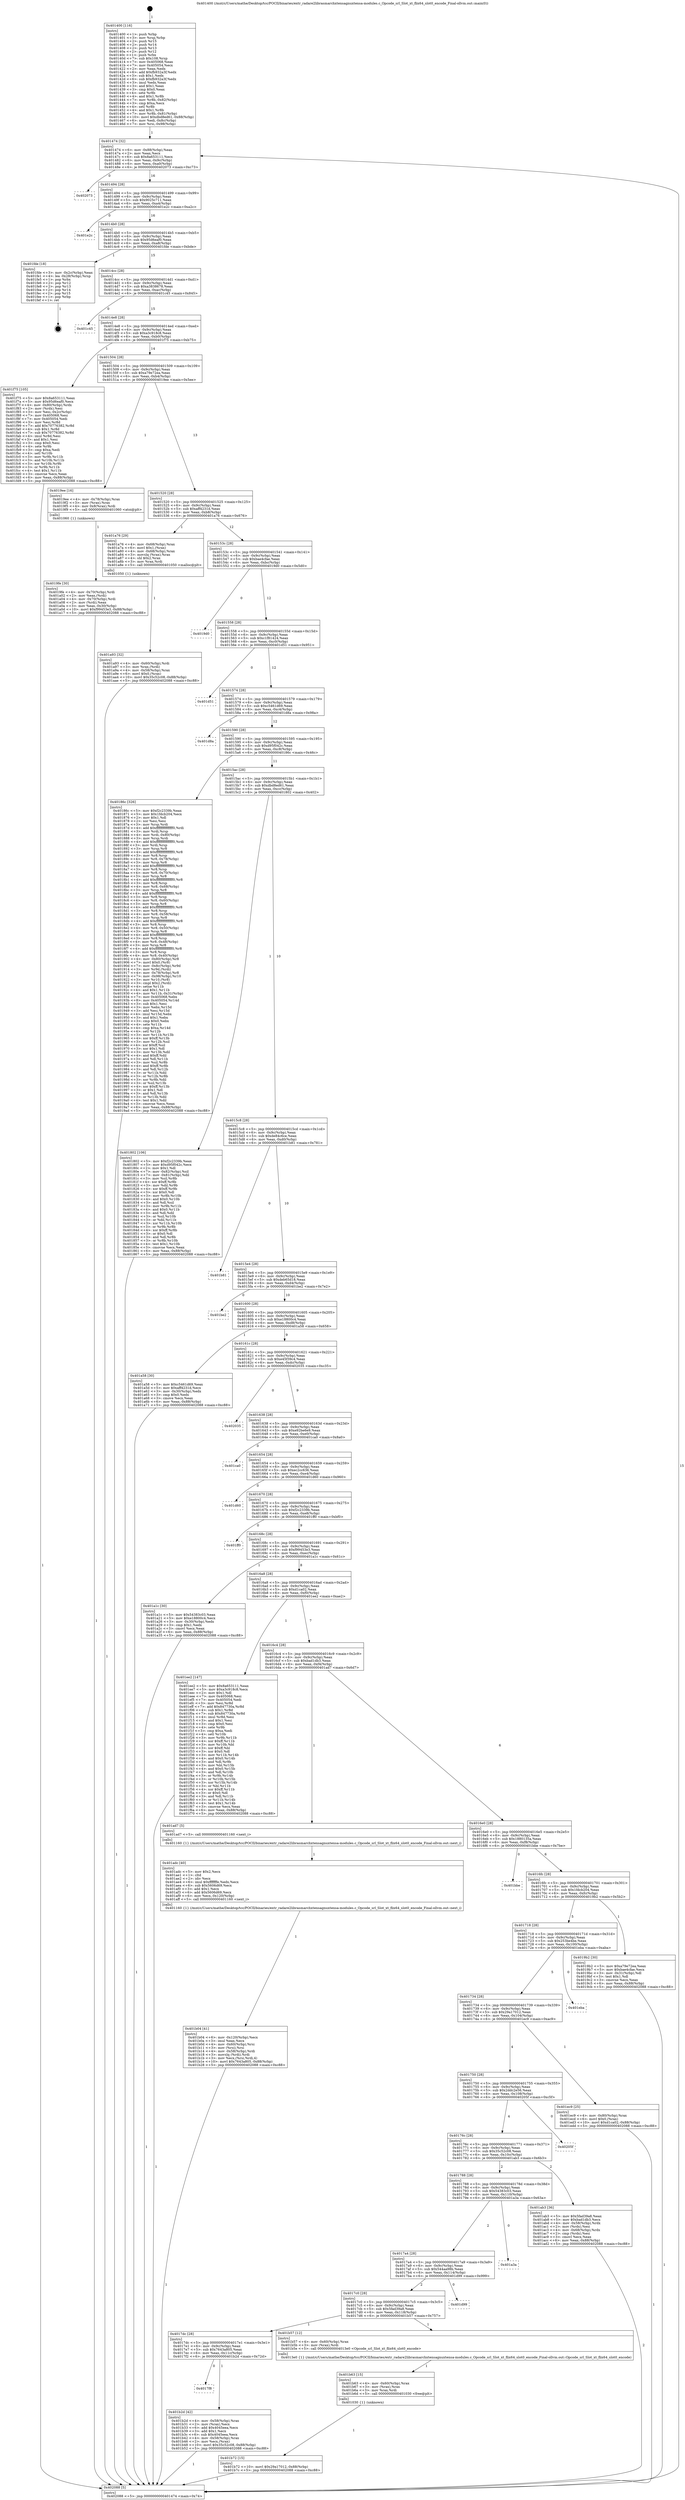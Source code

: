 digraph "0x401400" {
  label = "0x401400 (/mnt/c/Users/mathe/Desktop/tcc/POCII/binaries/extr_radare2librasmarchxtensagnuxtensa-modules.c_Opcode_srl_Slot_xt_flix64_slot0_encode_Final-ollvm.out::main(0))"
  labelloc = "t"
  node[shape=record]

  Entry [label="",width=0.3,height=0.3,shape=circle,fillcolor=black,style=filled]
  "0x401474" [label="{
     0x401474 [32]\l
     | [instrs]\l
     &nbsp;&nbsp;0x401474 \<+6\>: mov -0x88(%rbp),%eax\l
     &nbsp;&nbsp;0x40147a \<+2\>: mov %eax,%ecx\l
     &nbsp;&nbsp;0x40147c \<+6\>: sub $0x8a653111,%ecx\l
     &nbsp;&nbsp;0x401482 \<+6\>: mov %eax,-0x9c(%rbp)\l
     &nbsp;&nbsp;0x401488 \<+6\>: mov %ecx,-0xa0(%rbp)\l
     &nbsp;&nbsp;0x40148e \<+6\>: je 0000000000402073 \<main+0xc73\>\l
  }"]
  "0x402073" [label="{
     0x402073\l
  }", style=dashed]
  "0x401494" [label="{
     0x401494 [28]\l
     | [instrs]\l
     &nbsp;&nbsp;0x401494 \<+5\>: jmp 0000000000401499 \<main+0x99\>\l
     &nbsp;&nbsp;0x401499 \<+6\>: mov -0x9c(%rbp),%eax\l
     &nbsp;&nbsp;0x40149f \<+5\>: sub $0x9025c711,%eax\l
     &nbsp;&nbsp;0x4014a4 \<+6\>: mov %eax,-0xa4(%rbp)\l
     &nbsp;&nbsp;0x4014aa \<+6\>: je 0000000000401e2c \<main+0xa2c\>\l
  }"]
  Exit [label="",width=0.3,height=0.3,shape=circle,fillcolor=black,style=filled,peripheries=2]
  "0x401e2c" [label="{
     0x401e2c\l
  }", style=dashed]
  "0x4014b0" [label="{
     0x4014b0 [28]\l
     | [instrs]\l
     &nbsp;&nbsp;0x4014b0 \<+5\>: jmp 00000000004014b5 \<main+0xb5\>\l
     &nbsp;&nbsp;0x4014b5 \<+6\>: mov -0x9c(%rbp),%eax\l
     &nbsp;&nbsp;0x4014bb \<+5\>: sub $0x95d6eaf0,%eax\l
     &nbsp;&nbsp;0x4014c0 \<+6\>: mov %eax,-0xa8(%rbp)\l
     &nbsp;&nbsp;0x4014c6 \<+6\>: je 0000000000401fde \<main+0xbde\>\l
  }"]
  "0x401b72" [label="{
     0x401b72 [15]\l
     | [instrs]\l
     &nbsp;&nbsp;0x401b72 \<+10\>: movl $0x29a17012,-0x88(%rbp)\l
     &nbsp;&nbsp;0x401b7c \<+5\>: jmp 0000000000402088 \<main+0xc88\>\l
  }"]
  "0x401fde" [label="{
     0x401fde [18]\l
     | [instrs]\l
     &nbsp;&nbsp;0x401fde \<+3\>: mov -0x2c(%rbp),%eax\l
     &nbsp;&nbsp;0x401fe1 \<+4\>: lea -0x28(%rbp),%rsp\l
     &nbsp;&nbsp;0x401fe5 \<+1\>: pop %rbx\l
     &nbsp;&nbsp;0x401fe6 \<+2\>: pop %r12\l
     &nbsp;&nbsp;0x401fe8 \<+2\>: pop %r13\l
     &nbsp;&nbsp;0x401fea \<+2\>: pop %r14\l
     &nbsp;&nbsp;0x401fec \<+2\>: pop %r15\l
     &nbsp;&nbsp;0x401fee \<+1\>: pop %rbp\l
     &nbsp;&nbsp;0x401fef \<+1\>: ret\l
  }"]
  "0x4014cc" [label="{
     0x4014cc [28]\l
     | [instrs]\l
     &nbsp;&nbsp;0x4014cc \<+5\>: jmp 00000000004014d1 \<main+0xd1\>\l
     &nbsp;&nbsp;0x4014d1 \<+6\>: mov -0x9c(%rbp),%eax\l
     &nbsp;&nbsp;0x4014d7 \<+5\>: sub $0xa3838678,%eax\l
     &nbsp;&nbsp;0x4014dc \<+6\>: mov %eax,-0xac(%rbp)\l
     &nbsp;&nbsp;0x4014e2 \<+6\>: je 0000000000401c45 \<main+0x845\>\l
  }"]
  "0x401b63" [label="{
     0x401b63 [15]\l
     | [instrs]\l
     &nbsp;&nbsp;0x401b63 \<+4\>: mov -0x60(%rbp),%rax\l
     &nbsp;&nbsp;0x401b67 \<+3\>: mov (%rax),%rax\l
     &nbsp;&nbsp;0x401b6a \<+3\>: mov %rax,%rdi\l
     &nbsp;&nbsp;0x401b6d \<+5\>: call 0000000000401030 \<free@plt\>\l
     | [calls]\l
     &nbsp;&nbsp;0x401030 \{1\} (unknown)\l
  }"]
  "0x401c45" [label="{
     0x401c45\l
  }", style=dashed]
  "0x4014e8" [label="{
     0x4014e8 [28]\l
     | [instrs]\l
     &nbsp;&nbsp;0x4014e8 \<+5\>: jmp 00000000004014ed \<main+0xed\>\l
     &nbsp;&nbsp;0x4014ed \<+6\>: mov -0x9c(%rbp),%eax\l
     &nbsp;&nbsp;0x4014f3 \<+5\>: sub $0xa3c918c8,%eax\l
     &nbsp;&nbsp;0x4014f8 \<+6\>: mov %eax,-0xb0(%rbp)\l
     &nbsp;&nbsp;0x4014fe \<+6\>: je 0000000000401f75 \<main+0xb75\>\l
  }"]
  "0x4017f8" [label="{
     0x4017f8\l
  }", style=dashed]
  "0x401f75" [label="{
     0x401f75 [105]\l
     | [instrs]\l
     &nbsp;&nbsp;0x401f75 \<+5\>: mov $0x8a653111,%eax\l
     &nbsp;&nbsp;0x401f7a \<+5\>: mov $0x95d6eaf0,%ecx\l
     &nbsp;&nbsp;0x401f7f \<+4\>: mov -0x80(%rbp),%rdx\l
     &nbsp;&nbsp;0x401f83 \<+2\>: mov (%rdx),%esi\l
     &nbsp;&nbsp;0x401f85 \<+3\>: mov %esi,-0x2c(%rbp)\l
     &nbsp;&nbsp;0x401f88 \<+7\>: mov 0x405068,%esi\l
     &nbsp;&nbsp;0x401f8f \<+7\>: mov 0x405054,%edi\l
     &nbsp;&nbsp;0x401f96 \<+3\>: mov %esi,%r8d\l
     &nbsp;&nbsp;0x401f99 \<+7\>: add $0x70776382,%r8d\l
     &nbsp;&nbsp;0x401fa0 \<+4\>: sub $0x1,%r8d\l
     &nbsp;&nbsp;0x401fa4 \<+7\>: sub $0x70776382,%r8d\l
     &nbsp;&nbsp;0x401fab \<+4\>: imul %r8d,%esi\l
     &nbsp;&nbsp;0x401faf \<+3\>: and $0x1,%esi\l
     &nbsp;&nbsp;0x401fb2 \<+3\>: cmp $0x0,%esi\l
     &nbsp;&nbsp;0x401fb5 \<+4\>: sete %r9b\l
     &nbsp;&nbsp;0x401fb9 \<+3\>: cmp $0xa,%edi\l
     &nbsp;&nbsp;0x401fbc \<+4\>: setl %r10b\l
     &nbsp;&nbsp;0x401fc0 \<+3\>: mov %r9b,%r11b\l
     &nbsp;&nbsp;0x401fc3 \<+3\>: and %r10b,%r11b\l
     &nbsp;&nbsp;0x401fc6 \<+3\>: xor %r10b,%r9b\l
     &nbsp;&nbsp;0x401fc9 \<+3\>: or %r9b,%r11b\l
     &nbsp;&nbsp;0x401fcc \<+4\>: test $0x1,%r11b\l
     &nbsp;&nbsp;0x401fd0 \<+3\>: cmovne %ecx,%eax\l
     &nbsp;&nbsp;0x401fd3 \<+6\>: mov %eax,-0x88(%rbp)\l
     &nbsp;&nbsp;0x401fd9 \<+5\>: jmp 0000000000402088 \<main+0xc88\>\l
  }"]
  "0x401504" [label="{
     0x401504 [28]\l
     | [instrs]\l
     &nbsp;&nbsp;0x401504 \<+5\>: jmp 0000000000401509 \<main+0x109\>\l
     &nbsp;&nbsp;0x401509 \<+6\>: mov -0x9c(%rbp),%eax\l
     &nbsp;&nbsp;0x40150f \<+5\>: sub $0xa79e72ea,%eax\l
     &nbsp;&nbsp;0x401514 \<+6\>: mov %eax,-0xb4(%rbp)\l
     &nbsp;&nbsp;0x40151a \<+6\>: je 00000000004019ee \<main+0x5ee\>\l
  }"]
  "0x401b2d" [label="{
     0x401b2d [42]\l
     | [instrs]\l
     &nbsp;&nbsp;0x401b2d \<+4\>: mov -0x58(%rbp),%rax\l
     &nbsp;&nbsp;0x401b31 \<+2\>: mov (%rax),%ecx\l
     &nbsp;&nbsp;0x401b33 \<+6\>: add $0x4045eea,%ecx\l
     &nbsp;&nbsp;0x401b39 \<+3\>: add $0x1,%ecx\l
     &nbsp;&nbsp;0x401b3c \<+6\>: sub $0x4045eea,%ecx\l
     &nbsp;&nbsp;0x401b42 \<+4\>: mov -0x58(%rbp),%rax\l
     &nbsp;&nbsp;0x401b46 \<+2\>: mov %ecx,(%rax)\l
     &nbsp;&nbsp;0x401b48 \<+10\>: movl $0x35c52c08,-0x88(%rbp)\l
     &nbsp;&nbsp;0x401b52 \<+5\>: jmp 0000000000402088 \<main+0xc88\>\l
  }"]
  "0x4019ee" [label="{
     0x4019ee [16]\l
     | [instrs]\l
     &nbsp;&nbsp;0x4019ee \<+4\>: mov -0x78(%rbp),%rax\l
     &nbsp;&nbsp;0x4019f2 \<+3\>: mov (%rax),%rax\l
     &nbsp;&nbsp;0x4019f5 \<+4\>: mov 0x8(%rax),%rdi\l
     &nbsp;&nbsp;0x4019f9 \<+5\>: call 0000000000401060 \<atoi@plt\>\l
     | [calls]\l
     &nbsp;&nbsp;0x401060 \{1\} (unknown)\l
  }"]
  "0x401520" [label="{
     0x401520 [28]\l
     | [instrs]\l
     &nbsp;&nbsp;0x401520 \<+5\>: jmp 0000000000401525 \<main+0x125\>\l
     &nbsp;&nbsp;0x401525 \<+6\>: mov -0x9c(%rbp),%eax\l
     &nbsp;&nbsp;0x40152b \<+5\>: sub $0xaff4231d,%eax\l
     &nbsp;&nbsp;0x401530 \<+6\>: mov %eax,-0xb8(%rbp)\l
     &nbsp;&nbsp;0x401536 \<+6\>: je 0000000000401a76 \<main+0x676\>\l
  }"]
  "0x4017dc" [label="{
     0x4017dc [28]\l
     | [instrs]\l
     &nbsp;&nbsp;0x4017dc \<+5\>: jmp 00000000004017e1 \<main+0x3e1\>\l
     &nbsp;&nbsp;0x4017e1 \<+6\>: mov -0x9c(%rbp),%eax\l
     &nbsp;&nbsp;0x4017e7 \<+5\>: sub $0x7643a805,%eax\l
     &nbsp;&nbsp;0x4017ec \<+6\>: mov %eax,-0x11c(%rbp)\l
     &nbsp;&nbsp;0x4017f2 \<+6\>: je 0000000000401b2d \<main+0x72d\>\l
  }"]
  "0x401a76" [label="{
     0x401a76 [29]\l
     | [instrs]\l
     &nbsp;&nbsp;0x401a76 \<+4\>: mov -0x68(%rbp),%rax\l
     &nbsp;&nbsp;0x401a7a \<+6\>: movl $0x1,(%rax)\l
     &nbsp;&nbsp;0x401a80 \<+4\>: mov -0x68(%rbp),%rax\l
     &nbsp;&nbsp;0x401a84 \<+3\>: movslq (%rax),%rax\l
     &nbsp;&nbsp;0x401a87 \<+4\>: shl $0x2,%rax\l
     &nbsp;&nbsp;0x401a8b \<+3\>: mov %rax,%rdi\l
     &nbsp;&nbsp;0x401a8e \<+5\>: call 0000000000401050 \<malloc@plt\>\l
     | [calls]\l
     &nbsp;&nbsp;0x401050 \{1\} (unknown)\l
  }"]
  "0x40153c" [label="{
     0x40153c [28]\l
     | [instrs]\l
     &nbsp;&nbsp;0x40153c \<+5\>: jmp 0000000000401541 \<main+0x141\>\l
     &nbsp;&nbsp;0x401541 \<+6\>: mov -0x9c(%rbp),%eax\l
     &nbsp;&nbsp;0x401547 \<+5\>: sub $0xbae4cfae,%eax\l
     &nbsp;&nbsp;0x40154c \<+6\>: mov %eax,-0xbc(%rbp)\l
     &nbsp;&nbsp;0x401552 \<+6\>: je 00000000004019d0 \<main+0x5d0\>\l
  }"]
  "0x401b57" [label="{
     0x401b57 [12]\l
     | [instrs]\l
     &nbsp;&nbsp;0x401b57 \<+4\>: mov -0x60(%rbp),%rax\l
     &nbsp;&nbsp;0x401b5b \<+3\>: mov (%rax),%rdi\l
     &nbsp;&nbsp;0x401b5e \<+5\>: call 00000000004013e0 \<Opcode_srl_Slot_xt_flix64_slot0_encode\>\l
     | [calls]\l
     &nbsp;&nbsp;0x4013e0 \{1\} (/mnt/c/Users/mathe/Desktop/tcc/POCII/binaries/extr_radare2librasmarchxtensagnuxtensa-modules.c_Opcode_srl_Slot_xt_flix64_slot0_encode_Final-ollvm.out::Opcode_srl_Slot_xt_flix64_slot0_encode)\l
  }"]
  "0x4019d0" [label="{
     0x4019d0\l
  }", style=dashed]
  "0x401558" [label="{
     0x401558 [28]\l
     | [instrs]\l
     &nbsp;&nbsp;0x401558 \<+5\>: jmp 000000000040155d \<main+0x15d\>\l
     &nbsp;&nbsp;0x40155d \<+6\>: mov -0x9c(%rbp),%eax\l
     &nbsp;&nbsp;0x401563 \<+5\>: sub $0xc1f81424,%eax\l
     &nbsp;&nbsp;0x401568 \<+6\>: mov %eax,-0xc0(%rbp)\l
     &nbsp;&nbsp;0x40156e \<+6\>: je 0000000000401d51 \<main+0x951\>\l
  }"]
  "0x4017c0" [label="{
     0x4017c0 [28]\l
     | [instrs]\l
     &nbsp;&nbsp;0x4017c0 \<+5\>: jmp 00000000004017c5 \<main+0x3c5\>\l
     &nbsp;&nbsp;0x4017c5 \<+6\>: mov -0x9c(%rbp),%eax\l
     &nbsp;&nbsp;0x4017cb \<+5\>: sub $0x5fad39a8,%eax\l
     &nbsp;&nbsp;0x4017d0 \<+6\>: mov %eax,-0x118(%rbp)\l
     &nbsp;&nbsp;0x4017d6 \<+6\>: je 0000000000401b57 \<main+0x757\>\l
  }"]
  "0x401d51" [label="{
     0x401d51\l
  }", style=dashed]
  "0x401574" [label="{
     0x401574 [28]\l
     | [instrs]\l
     &nbsp;&nbsp;0x401574 \<+5\>: jmp 0000000000401579 \<main+0x179\>\l
     &nbsp;&nbsp;0x401579 \<+6\>: mov -0x9c(%rbp),%eax\l
     &nbsp;&nbsp;0x40157f \<+5\>: sub $0xc5461d69,%eax\l
     &nbsp;&nbsp;0x401584 \<+6\>: mov %eax,-0xc4(%rbp)\l
     &nbsp;&nbsp;0x40158a \<+6\>: je 0000000000401d8a \<main+0x98a\>\l
  }"]
  "0x401d99" [label="{
     0x401d99\l
  }", style=dashed]
  "0x401d8a" [label="{
     0x401d8a\l
  }", style=dashed]
  "0x401590" [label="{
     0x401590 [28]\l
     | [instrs]\l
     &nbsp;&nbsp;0x401590 \<+5\>: jmp 0000000000401595 \<main+0x195\>\l
     &nbsp;&nbsp;0x401595 \<+6\>: mov -0x9c(%rbp),%eax\l
     &nbsp;&nbsp;0x40159b \<+5\>: sub $0xd95f042c,%eax\l
     &nbsp;&nbsp;0x4015a0 \<+6\>: mov %eax,-0xc8(%rbp)\l
     &nbsp;&nbsp;0x4015a6 \<+6\>: je 000000000040186c \<main+0x46c\>\l
  }"]
  "0x4017a4" [label="{
     0x4017a4 [28]\l
     | [instrs]\l
     &nbsp;&nbsp;0x4017a4 \<+5\>: jmp 00000000004017a9 \<main+0x3a9\>\l
     &nbsp;&nbsp;0x4017a9 \<+6\>: mov -0x9c(%rbp),%eax\l
     &nbsp;&nbsp;0x4017af \<+5\>: sub $0x544aa98b,%eax\l
     &nbsp;&nbsp;0x4017b4 \<+6\>: mov %eax,-0x114(%rbp)\l
     &nbsp;&nbsp;0x4017ba \<+6\>: je 0000000000401d99 \<main+0x999\>\l
  }"]
  "0x40186c" [label="{
     0x40186c [326]\l
     | [instrs]\l
     &nbsp;&nbsp;0x40186c \<+5\>: mov $0xf2c2339b,%eax\l
     &nbsp;&nbsp;0x401871 \<+5\>: mov $0x1fdcb204,%ecx\l
     &nbsp;&nbsp;0x401876 \<+2\>: mov $0x1,%dl\l
     &nbsp;&nbsp;0x401878 \<+2\>: xor %esi,%esi\l
     &nbsp;&nbsp;0x40187a \<+3\>: mov %rsp,%rdi\l
     &nbsp;&nbsp;0x40187d \<+4\>: add $0xfffffffffffffff0,%rdi\l
     &nbsp;&nbsp;0x401881 \<+3\>: mov %rdi,%rsp\l
     &nbsp;&nbsp;0x401884 \<+4\>: mov %rdi,-0x80(%rbp)\l
     &nbsp;&nbsp;0x401888 \<+3\>: mov %rsp,%rdi\l
     &nbsp;&nbsp;0x40188b \<+4\>: add $0xfffffffffffffff0,%rdi\l
     &nbsp;&nbsp;0x40188f \<+3\>: mov %rdi,%rsp\l
     &nbsp;&nbsp;0x401892 \<+3\>: mov %rsp,%r8\l
     &nbsp;&nbsp;0x401895 \<+4\>: add $0xfffffffffffffff0,%r8\l
     &nbsp;&nbsp;0x401899 \<+3\>: mov %r8,%rsp\l
     &nbsp;&nbsp;0x40189c \<+4\>: mov %r8,-0x78(%rbp)\l
     &nbsp;&nbsp;0x4018a0 \<+3\>: mov %rsp,%r8\l
     &nbsp;&nbsp;0x4018a3 \<+4\>: add $0xfffffffffffffff0,%r8\l
     &nbsp;&nbsp;0x4018a7 \<+3\>: mov %r8,%rsp\l
     &nbsp;&nbsp;0x4018aa \<+4\>: mov %r8,-0x70(%rbp)\l
     &nbsp;&nbsp;0x4018ae \<+3\>: mov %rsp,%r8\l
     &nbsp;&nbsp;0x4018b1 \<+4\>: add $0xfffffffffffffff0,%r8\l
     &nbsp;&nbsp;0x4018b5 \<+3\>: mov %r8,%rsp\l
     &nbsp;&nbsp;0x4018b8 \<+4\>: mov %r8,-0x68(%rbp)\l
     &nbsp;&nbsp;0x4018bc \<+3\>: mov %rsp,%r8\l
     &nbsp;&nbsp;0x4018bf \<+4\>: add $0xfffffffffffffff0,%r8\l
     &nbsp;&nbsp;0x4018c3 \<+3\>: mov %r8,%rsp\l
     &nbsp;&nbsp;0x4018c6 \<+4\>: mov %r8,-0x60(%rbp)\l
     &nbsp;&nbsp;0x4018ca \<+3\>: mov %rsp,%r8\l
     &nbsp;&nbsp;0x4018cd \<+4\>: add $0xfffffffffffffff0,%r8\l
     &nbsp;&nbsp;0x4018d1 \<+3\>: mov %r8,%rsp\l
     &nbsp;&nbsp;0x4018d4 \<+4\>: mov %r8,-0x58(%rbp)\l
     &nbsp;&nbsp;0x4018d8 \<+3\>: mov %rsp,%r8\l
     &nbsp;&nbsp;0x4018db \<+4\>: add $0xfffffffffffffff0,%r8\l
     &nbsp;&nbsp;0x4018df \<+3\>: mov %r8,%rsp\l
     &nbsp;&nbsp;0x4018e2 \<+4\>: mov %r8,-0x50(%rbp)\l
     &nbsp;&nbsp;0x4018e6 \<+3\>: mov %rsp,%r8\l
     &nbsp;&nbsp;0x4018e9 \<+4\>: add $0xfffffffffffffff0,%r8\l
     &nbsp;&nbsp;0x4018ed \<+3\>: mov %r8,%rsp\l
     &nbsp;&nbsp;0x4018f0 \<+4\>: mov %r8,-0x48(%rbp)\l
     &nbsp;&nbsp;0x4018f4 \<+3\>: mov %rsp,%r8\l
     &nbsp;&nbsp;0x4018f7 \<+4\>: add $0xfffffffffffffff0,%r8\l
     &nbsp;&nbsp;0x4018fb \<+3\>: mov %r8,%rsp\l
     &nbsp;&nbsp;0x4018fe \<+4\>: mov %r8,-0x40(%rbp)\l
     &nbsp;&nbsp;0x401902 \<+4\>: mov -0x80(%rbp),%r8\l
     &nbsp;&nbsp;0x401906 \<+7\>: movl $0x0,(%r8)\l
     &nbsp;&nbsp;0x40190d \<+7\>: mov -0x8c(%rbp),%r9d\l
     &nbsp;&nbsp;0x401914 \<+3\>: mov %r9d,(%rdi)\l
     &nbsp;&nbsp;0x401917 \<+4\>: mov -0x78(%rbp),%r8\l
     &nbsp;&nbsp;0x40191b \<+7\>: mov -0x98(%rbp),%r10\l
     &nbsp;&nbsp;0x401922 \<+3\>: mov %r10,(%r8)\l
     &nbsp;&nbsp;0x401925 \<+3\>: cmpl $0x2,(%rdi)\l
     &nbsp;&nbsp;0x401928 \<+4\>: setne %r11b\l
     &nbsp;&nbsp;0x40192c \<+4\>: and $0x1,%r11b\l
     &nbsp;&nbsp;0x401930 \<+4\>: mov %r11b,-0x31(%rbp)\l
     &nbsp;&nbsp;0x401934 \<+7\>: mov 0x405068,%ebx\l
     &nbsp;&nbsp;0x40193b \<+8\>: mov 0x405054,%r14d\l
     &nbsp;&nbsp;0x401943 \<+3\>: sub $0x1,%esi\l
     &nbsp;&nbsp;0x401946 \<+3\>: mov %ebx,%r15d\l
     &nbsp;&nbsp;0x401949 \<+3\>: add %esi,%r15d\l
     &nbsp;&nbsp;0x40194c \<+4\>: imul %r15d,%ebx\l
     &nbsp;&nbsp;0x401950 \<+3\>: and $0x1,%ebx\l
     &nbsp;&nbsp;0x401953 \<+3\>: cmp $0x0,%ebx\l
     &nbsp;&nbsp;0x401956 \<+4\>: sete %r11b\l
     &nbsp;&nbsp;0x40195a \<+4\>: cmp $0xa,%r14d\l
     &nbsp;&nbsp;0x40195e \<+4\>: setl %r12b\l
     &nbsp;&nbsp;0x401962 \<+3\>: mov %r11b,%r13b\l
     &nbsp;&nbsp;0x401965 \<+4\>: xor $0xff,%r13b\l
     &nbsp;&nbsp;0x401969 \<+3\>: mov %r12b,%sil\l
     &nbsp;&nbsp;0x40196c \<+4\>: xor $0xff,%sil\l
     &nbsp;&nbsp;0x401970 \<+3\>: xor $0x1,%dl\l
     &nbsp;&nbsp;0x401973 \<+3\>: mov %r13b,%dil\l
     &nbsp;&nbsp;0x401976 \<+4\>: and $0xff,%dil\l
     &nbsp;&nbsp;0x40197a \<+3\>: and %dl,%r11b\l
     &nbsp;&nbsp;0x40197d \<+3\>: mov %sil,%r8b\l
     &nbsp;&nbsp;0x401980 \<+4\>: and $0xff,%r8b\l
     &nbsp;&nbsp;0x401984 \<+3\>: and %dl,%r12b\l
     &nbsp;&nbsp;0x401987 \<+3\>: or %r11b,%dil\l
     &nbsp;&nbsp;0x40198a \<+3\>: or %r12b,%r8b\l
     &nbsp;&nbsp;0x40198d \<+3\>: xor %r8b,%dil\l
     &nbsp;&nbsp;0x401990 \<+3\>: or %sil,%r13b\l
     &nbsp;&nbsp;0x401993 \<+4\>: xor $0xff,%r13b\l
     &nbsp;&nbsp;0x401997 \<+3\>: or $0x1,%dl\l
     &nbsp;&nbsp;0x40199a \<+3\>: and %dl,%r13b\l
     &nbsp;&nbsp;0x40199d \<+3\>: or %r13b,%dil\l
     &nbsp;&nbsp;0x4019a0 \<+4\>: test $0x1,%dil\l
     &nbsp;&nbsp;0x4019a4 \<+3\>: cmovne %ecx,%eax\l
     &nbsp;&nbsp;0x4019a7 \<+6\>: mov %eax,-0x88(%rbp)\l
     &nbsp;&nbsp;0x4019ad \<+5\>: jmp 0000000000402088 \<main+0xc88\>\l
  }"]
  "0x4015ac" [label="{
     0x4015ac [28]\l
     | [instrs]\l
     &nbsp;&nbsp;0x4015ac \<+5\>: jmp 00000000004015b1 \<main+0x1b1\>\l
     &nbsp;&nbsp;0x4015b1 \<+6\>: mov -0x9c(%rbp),%eax\l
     &nbsp;&nbsp;0x4015b7 \<+5\>: sub $0xdbd8ed61,%eax\l
     &nbsp;&nbsp;0x4015bc \<+6\>: mov %eax,-0xcc(%rbp)\l
     &nbsp;&nbsp;0x4015c2 \<+6\>: je 0000000000401802 \<main+0x402\>\l
  }"]
  "0x401a3a" [label="{
     0x401a3a\l
  }", style=dashed]
  "0x401802" [label="{
     0x401802 [106]\l
     | [instrs]\l
     &nbsp;&nbsp;0x401802 \<+5\>: mov $0xf2c2339b,%eax\l
     &nbsp;&nbsp;0x401807 \<+5\>: mov $0xd95f042c,%ecx\l
     &nbsp;&nbsp;0x40180c \<+2\>: mov $0x1,%dl\l
     &nbsp;&nbsp;0x40180e \<+7\>: mov -0x82(%rbp),%sil\l
     &nbsp;&nbsp;0x401815 \<+7\>: mov -0x81(%rbp),%dil\l
     &nbsp;&nbsp;0x40181c \<+3\>: mov %sil,%r8b\l
     &nbsp;&nbsp;0x40181f \<+4\>: xor $0xff,%r8b\l
     &nbsp;&nbsp;0x401823 \<+3\>: mov %dil,%r9b\l
     &nbsp;&nbsp;0x401826 \<+4\>: xor $0xff,%r9b\l
     &nbsp;&nbsp;0x40182a \<+3\>: xor $0x0,%dl\l
     &nbsp;&nbsp;0x40182d \<+3\>: mov %r8b,%r10b\l
     &nbsp;&nbsp;0x401830 \<+4\>: and $0x0,%r10b\l
     &nbsp;&nbsp;0x401834 \<+3\>: and %dl,%sil\l
     &nbsp;&nbsp;0x401837 \<+3\>: mov %r9b,%r11b\l
     &nbsp;&nbsp;0x40183a \<+4\>: and $0x0,%r11b\l
     &nbsp;&nbsp;0x40183e \<+3\>: and %dl,%dil\l
     &nbsp;&nbsp;0x401841 \<+3\>: or %sil,%r10b\l
     &nbsp;&nbsp;0x401844 \<+3\>: or %dil,%r11b\l
     &nbsp;&nbsp;0x401847 \<+3\>: xor %r11b,%r10b\l
     &nbsp;&nbsp;0x40184a \<+3\>: or %r9b,%r8b\l
     &nbsp;&nbsp;0x40184d \<+4\>: xor $0xff,%r8b\l
     &nbsp;&nbsp;0x401851 \<+3\>: or $0x0,%dl\l
     &nbsp;&nbsp;0x401854 \<+3\>: and %dl,%r8b\l
     &nbsp;&nbsp;0x401857 \<+3\>: or %r8b,%r10b\l
     &nbsp;&nbsp;0x40185a \<+4\>: test $0x1,%r10b\l
     &nbsp;&nbsp;0x40185e \<+3\>: cmovne %ecx,%eax\l
     &nbsp;&nbsp;0x401861 \<+6\>: mov %eax,-0x88(%rbp)\l
     &nbsp;&nbsp;0x401867 \<+5\>: jmp 0000000000402088 \<main+0xc88\>\l
  }"]
  "0x4015c8" [label="{
     0x4015c8 [28]\l
     | [instrs]\l
     &nbsp;&nbsp;0x4015c8 \<+5\>: jmp 00000000004015cd \<main+0x1cd\>\l
     &nbsp;&nbsp;0x4015cd \<+6\>: mov -0x9c(%rbp),%eax\l
     &nbsp;&nbsp;0x4015d3 \<+5\>: sub $0xde84c6ce,%eax\l
     &nbsp;&nbsp;0x4015d8 \<+6\>: mov %eax,-0xd0(%rbp)\l
     &nbsp;&nbsp;0x4015de \<+6\>: je 0000000000401b81 \<main+0x781\>\l
  }"]
  "0x402088" [label="{
     0x402088 [5]\l
     | [instrs]\l
     &nbsp;&nbsp;0x402088 \<+5\>: jmp 0000000000401474 \<main+0x74\>\l
  }"]
  "0x401400" [label="{
     0x401400 [116]\l
     | [instrs]\l
     &nbsp;&nbsp;0x401400 \<+1\>: push %rbp\l
     &nbsp;&nbsp;0x401401 \<+3\>: mov %rsp,%rbp\l
     &nbsp;&nbsp;0x401404 \<+2\>: push %r15\l
     &nbsp;&nbsp;0x401406 \<+2\>: push %r14\l
     &nbsp;&nbsp;0x401408 \<+2\>: push %r13\l
     &nbsp;&nbsp;0x40140a \<+2\>: push %r12\l
     &nbsp;&nbsp;0x40140c \<+1\>: push %rbx\l
     &nbsp;&nbsp;0x40140d \<+7\>: sub $0x108,%rsp\l
     &nbsp;&nbsp;0x401414 \<+7\>: mov 0x405068,%eax\l
     &nbsp;&nbsp;0x40141b \<+7\>: mov 0x405054,%ecx\l
     &nbsp;&nbsp;0x401422 \<+2\>: mov %eax,%edx\l
     &nbsp;&nbsp;0x401424 \<+6\>: add $0xfb932a3f,%edx\l
     &nbsp;&nbsp;0x40142a \<+3\>: sub $0x1,%edx\l
     &nbsp;&nbsp;0x40142d \<+6\>: sub $0xfb932a3f,%edx\l
     &nbsp;&nbsp;0x401433 \<+3\>: imul %edx,%eax\l
     &nbsp;&nbsp;0x401436 \<+3\>: and $0x1,%eax\l
     &nbsp;&nbsp;0x401439 \<+3\>: cmp $0x0,%eax\l
     &nbsp;&nbsp;0x40143c \<+4\>: sete %r8b\l
     &nbsp;&nbsp;0x401440 \<+4\>: and $0x1,%r8b\l
     &nbsp;&nbsp;0x401444 \<+7\>: mov %r8b,-0x82(%rbp)\l
     &nbsp;&nbsp;0x40144b \<+3\>: cmp $0xa,%ecx\l
     &nbsp;&nbsp;0x40144e \<+4\>: setl %r8b\l
     &nbsp;&nbsp;0x401452 \<+4\>: and $0x1,%r8b\l
     &nbsp;&nbsp;0x401456 \<+7\>: mov %r8b,-0x81(%rbp)\l
     &nbsp;&nbsp;0x40145d \<+10\>: movl $0xdbd8ed61,-0x88(%rbp)\l
     &nbsp;&nbsp;0x401467 \<+6\>: mov %edi,-0x8c(%rbp)\l
     &nbsp;&nbsp;0x40146d \<+7\>: mov %rsi,-0x98(%rbp)\l
  }"]
  "0x401b04" [label="{
     0x401b04 [41]\l
     | [instrs]\l
     &nbsp;&nbsp;0x401b04 \<+6\>: mov -0x120(%rbp),%ecx\l
     &nbsp;&nbsp;0x401b0a \<+3\>: imul %eax,%ecx\l
     &nbsp;&nbsp;0x401b0d \<+4\>: mov -0x60(%rbp),%rsi\l
     &nbsp;&nbsp;0x401b11 \<+3\>: mov (%rsi),%rsi\l
     &nbsp;&nbsp;0x401b14 \<+4\>: mov -0x58(%rbp),%rdi\l
     &nbsp;&nbsp;0x401b18 \<+3\>: movslq (%rdi),%rdi\l
     &nbsp;&nbsp;0x401b1b \<+3\>: mov %ecx,(%rsi,%rdi,4)\l
     &nbsp;&nbsp;0x401b1e \<+10\>: movl $0x7643a805,-0x88(%rbp)\l
     &nbsp;&nbsp;0x401b28 \<+5\>: jmp 0000000000402088 \<main+0xc88\>\l
  }"]
  "0x401adc" [label="{
     0x401adc [40]\l
     | [instrs]\l
     &nbsp;&nbsp;0x401adc \<+5\>: mov $0x2,%ecx\l
     &nbsp;&nbsp;0x401ae1 \<+1\>: cltd\l
     &nbsp;&nbsp;0x401ae2 \<+2\>: idiv %ecx\l
     &nbsp;&nbsp;0x401ae4 \<+6\>: imul $0xfffffffe,%edx,%ecx\l
     &nbsp;&nbsp;0x401aea \<+6\>: sub $0x5606d69,%ecx\l
     &nbsp;&nbsp;0x401af0 \<+3\>: add $0x1,%ecx\l
     &nbsp;&nbsp;0x401af3 \<+6\>: add $0x5606d69,%ecx\l
     &nbsp;&nbsp;0x401af9 \<+6\>: mov %ecx,-0x120(%rbp)\l
     &nbsp;&nbsp;0x401aff \<+5\>: call 0000000000401160 \<next_i\>\l
     | [calls]\l
     &nbsp;&nbsp;0x401160 \{1\} (/mnt/c/Users/mathe/Desktop/tcc/POCII/binaries/extr_radare2librasmarchxtensagnuxtensa-modules.c_Opcode_srl_Slot_xt_flix64_slot0_encode_Final-ollvm.out::next_i)\l
  }"]
  "0x401b81" [label="{
     0x401b81\l
  }", style=dashed]
  "0x4015e4" [label="{
     0x4015e4 [28]\l
     | [instrs]\l
     &nbsp;&nbsp;0x4015e4 \<+5\>: jmp 00000000004015e9 \<main+0x1e9\>\l
     &nbsp;&nbsp;0x4015e9 \<+6\>: mov -0x9c(%rbp),%eax\l
     &nbsp;&nbsp;0x4015ef \<+5\>: sub $0xdeb65d18,%eax\l
     &nbsp;&nbsp;0x4015f4 \<+6\>: mov %eax,-0xd4(%rbp)\l
     &nbsp;&nbsp;0x4015fa \<+6\>: je 0000000000401be2 \<main+0x7e2\>\l
  }"]
  "0x401788" [label="{
     0x401788 [28]\l
     | [instrs]\l
     &nbsp;&nbsp;0x401788 \<+5\>: jmp 000000000040178d \<main+0x38d\>\l
     &nbsp;&nbsp;0x40178d \<+6\>: mov -0x9c(%rbp),%eax\l
     &nbsp;&nbsp;0x401793 \<+5\>: sub $0x54383c03,%eax\l
     &nbsp;&nbsp;0x401798 \<+6\>: mov %eax,-0x110(%rbp)\l
     &nbsp;&nbsp;0x40179e \<+6\>: je 0000000000401a3a \<main+0x63a\>\l
  }"]
  "0x401be2" [label="{
     0x401be2\l
  }", style=dashed]
  "0x401600" [label="{
     0x401600 [28]\l
     | [instrs]\l
     &nbsp;&nbsp;0x401600 \<+5\>: jmp 0000000000401605 \<main+0x205\>\l
     &nbsp;&nbsp;0x401605 \<+6\>: mov -0x9c(%rbp),%eax\l
     &nbsp;&nbsp;0x40160b \<+5\>: sub $0xe18800c4,%eax\l
     &nbsp;&nbsp;0x401610 \<+6\>: mov %eax,-0xd8(%rbp)\l
     &nbsp;&nbsp;0x401616 \<+6\>: je 0000000000401a58 \<main+0x658\>\l
  }"]
  "0x401ab3" [label="{
     0x401ab3 [36]\l
     | [instrs]\l
     &nbsp;&nbsp;0x401ab3 \<+5\>: mov $0x5fad39a8,%eax\l
     &nbsp;&nbsp;0x401ab8 \<+5\>: mov $0xbad1db3,%ecx\l
     &nbsp;&nbsp;0x401abd \<+4\>: mov -0x58(%rbp),%rdx\l
     &nbsp;&nbsp;0x401ac1 \<+2\>: mov (%rdx),%esi\l
     &nbsp;&nbsp;0x401ac3 \<+4\>: mov -0x68(%rbp),%rdx\l
     &nbsp;&nbsp;0x401ac7 \<+2\>: cmp (%rdx),%esi\l
     &nbsp;&nbsp;0x401ac9 \<+3\>: cmovl %ecx,%eax\l
     &nbsp;&nbsp;0x401acc \<+6\>: mov %eax,-0x88(%rbp)\l
     &nbsp;&nbsp;0x401ad2 \<+5\>: jmp 0000000000402088 \<main+0xc88\>\l
  }"]
  "0x401a58" [label="{
     0x401a58 [30]\l
     | [instrs]\l
     &nbsp;&nbsp;0x401a58 \<+5\>: mov $0xc5461d69,%eax\l
     &nbsp;&nbsp;0x401a5d \<+5\>: mov $0xaff4231d,%ecx\l
     &nbsp;&nbsp;0x401a62 \<+3\>: mov -0x30(%rbp),%edx\l
     &nbsp;&nbsp;0x401a65 \<+3\>: cmp $0x0,%edx\l
     &nbsp;&nbsp;0x401a68 \<+3\>: cmove %ecx,%eax\l
     &nbsp;&nbsp;0x401a6b \<+6\>: mov %eax,-0x88(%rbp)\l
     &nbsp;&nbsp;0x401a71 \<+5\>: jmp 0000000000402088 \<main+0xc88\>\l
  }"]
  "0x40161c" [label="{
     0x40161c [28]\l
     | [instrs]\l
     &nbsp;&nbsp;0x40161c \<+5\>: jmp 0000000000401621 \<main+0x221\>\l
     &nbsp;&nbsp;0x401621 \<+6\>: mov -0x9c(%rbp),%eax\l
     &nbsp;&nbsp;0x401627 \<+5\>: sub $0xe45f39c4,%eax\l
     &nbsp;&nbsp;0x40162c \<+6\>: mov %eax,-0xdc(%rbp)\l
     &nbsp;&nbsp;0x401632 \<+6\>: je 0000000000402035 \<main+0xc35\>\l
  }"]
  "0x40176c" [label="{
     0x40176c [28]\l
     | [instrs]\l
     &nbsp;&nbsp;0x40176c \<+5\>: jmp 0000000000401771 \<main+0x371\>\l
     &nbsp;&nbsp;0x401771 \<+6\>: mov -0x9c(%rbp),%eax\l
     &nbsp;&nbsp;0x401777 \<+5\>: sub $0x35c52c08,%eax\l
     &nbsp;&nbsp;0x40177c \<+6\>: mov %eax,-0x10c(%rbp)\l
     &nbsp;&nbsp;0x401782 \<+6\>: je 0000000000401ab3 \<main+0x6b3\>\l
  }"]
  "0x402035" [label="{
     0x402035\l
  }", style=dashed]
  "0x401638" [label="{
     0x401638 [28]\l
     | [instrs]\l
     &nbsp;&nbsp;0x401638 \<+5\>: jmp 000000000040163d \<main+0x23d\>\l
     &nbsp;&nbsp;0x40163d \<+6\>: mov -0x9c(%rbp),%eax\l
     &nbsp;&nbsp;0x401643 \<+5\>: sub $0xe92be6e9,%eax\l
     &nbsp;&nbsp;0x401648 \<+6\>: mov %eax,-0xe0(%rbp)\l
     &nbsp;&nbsp;0x40164e \<+6\>: je 0000000000401ca0 \<main+0x8a0\>\l
  }"]
  "0x40205f" [label="{
     0x40205f\l
  }", style=dashed]
  "0x401ca0" [label="{
     0x401ca0\l
  }", style=dashed]
  "0x401654" [label="{
     0x401654 [28]\l
     | [instrs]\l
     &nbsp;&nbsp;0x401654 \<+5\>: jmp 0000000000401659 \<main+0x259\>\l
     &nbsp;&nbsp;0x401659 \<+6\>: mov -0x9c(%rbp),%eax\l
     &nbsp;&nbsp;0x40165f \<+5\>: sub $0xec2cc636,%eax\l
     &nbsp;&nbsp;0x401664 \<+6\>: mov %eax,-0xe4(%rbp)\l
     &nbsp;&nbsp;0x40166a \<+6\>: je 0000000000401d60 \<main+0x960\>\l
  }"]
  "0x401750" [label="{
     0x401750 [28]\l
     | [instrs]\l
     &nbsp;&nbsp;0x401750 \<+5\>: jmp 0000000000401755 \<main+0x355\>\l
     &nbsp;&nbsp;0x401755 \<+6\>: mov -0x9c(%rbp),%eax\l
     &nbsp;&nbsp;0x40175b \<+5\>: sub $0x2ddc2e56,%eax\l
     &nbsp;&nbsp;0x401760 \<+6\>: mov %eax,-0x108(%rbp)\l
     &nbsp;&nbsp;0x401766 \<+6\>: je 000000000040205f \<main+0xc5f\>\l
  }"]
  "0x401d60" [label="{
     0x401d60\l
  }", style=dashed]
  "0x401670" [label="{
     0x401670 [28]\l
     | [instrs]\l
     &nbsp;&nbsp;0x401670 \<+5\>: jmp 0000000000401675 \<main+0x275\>\l
     &nbsp;&nbsp;0x401675 \<+6\>: mov -0x9c(%rbp),%eax\l
     &nbsp;&nbsp;0x40167b \<+5\>: sub $0xf2c2339b,%eax\l
     &nbsp;&nbsp;0x401680 \<+6\>: mov %eax,-0xe8(%rbp)\l
     &nbsp;&nbsp;0x401686 \<+6\>: je 0000000000401ff0 \<main+0xbf0\>\l
  }"]
  "0x401ec9" [label="{
     0x401ec9 [25]\l
     | [instrs]\l
     &nbsp;&nbsp;0x401ec9 \<+4\>: mov -0x80(%rbp),%rax\l
     &nbsp;&nbsp;0x401ecd \<+6\>: movl $0x0,(%rax)\l
     &nbsp;&nbsp;0x401ed3 \<+10\>: movl $0xd1ca02,-0x88(%rbp)\l
     &nbsp;&nbsp;0x401edd \<+5\>: jmp 0000000000402088 \<main+0xc88\>\l
  }"]
  "0x401ff0" [label="{
     0x401ff0\l
  }", style=dashed]
  "0x40168c" [label="{
     0x40168c [28]\l
     | [instrs]\l
     &nbsp;&nbsp;0x40168c \<+5\>: jmp 0000000000401691 \<main+0x291\>\l
     &nbsp;&nbsp;0x401691 \<+6\>: mov -0x9c(%rbp),%eax\l
     &nbsp;&nbsp;0x401697 \<+5\>: sub $0xf99453e3,%eax\l
     &nbsp;&nbsp;0x40169c \<+6\>: mov %eax,-0xec(%rbp)\l
     &nbsp;&nbsp;0x4016a2 \<+6\>: je 0000000000401a1c \<main+0x61c\>\l
  }"]
  "0x401734" [label="{
     0x401734 [28]\l
     | [instrs]\l
     &nbsp;&nbsp;0x401734 \<+5\>: jmp 0000000000401739 \<main+0x339\>\l
     &nbsp;&nbsp;0x401739 \<+6\>: mov -0x9c(%rbp),%eax\l
     &nbsp;&nbsp;0x40173f \<+5\>: sub $0x29a17012,%eax\l
     &nbsp;&nbsp;0x401744 \<+6\>: mov %eax,-0x104(%rbp)\l
     &nbsp;&nbsp;0x40174a \<+6\>: je 0000000000401ec9 \<main+0xac9\>\l
  }"]
  "0x401a1c" [label="{
     0x401a1c [30]\l
     | [instrs]\l
     &nbsp;&nbsp;0x401a1c \<+5\>: mov $0x54383c03,%eax\l
     &nbsp;&nbsp;0x401a21 \<+5\>: mov $0xe18800c4,%ecx\l
     &nbsp;&nbsp;0x401a26 \<+3\>: mov -0x30(%rbp),%edx\l
     &nbsp;&nbsp;0x401a29 \<+3\>: cmp $0x1,%edx\l
     &nbsp;&nbsp;0x401a2c \<+3\>: cmovl %ecx,%eax\l
     &nbsp;&nbsp;0x401a2f \<+6\>: mov %eax,-0x88(%rbp)\l
     &nbsp;&nbsp;0x401a35 \<+5\>: jmp 0000000000402088 \<main+0xc88\>\l
  }"]
  "0x4016a8" [label="{
     0x4016a8 [28]\l
     | [instrs]\l
     &nbsp;&nbsp;0x4016a8 \<+5\>: jmp 00000000004016ad \<main+0x2ad\>\l
     &nbsp;&nbsp;0x4016ad \<+6\>: mov -0x9c(%rbp),%eax\l
     &nbsp;&nbsp;0x4016b3 \<+5\>: sub $0xd1ca02,%eax\l
     &nbsp;&nbsp;0x4016b8 \<+6\>: mov %eax,-0xf0(%rbp)\l
     &nbsp;&nbsp;0x4016be \<+6\>: je 0000000000401ee2 \<main+0xae2\>\l
  }"]
  "0x401eba" [label="{
     0x401eba\l
  }", style=dashed]
  "0x401ee2" [label="{
     0x401ee2 [147]\l
     | [instrs]\l
     &nbsp;&nbsp;0x401ee2 \<+5\>: mov $0x8a653111,%eax\l
     &nbsp;&nbsp;0x401ee7 \<+5\>: mov $0xa3c918c8,%ecx\l
     &nbsp;&nbsp;0x401eec \<+2\>: mov $0x1,%dl\l
     &nbsp;&nbsp;0x401eee \<+7\>: mov 0x405068,%esi\l
     &nbsp;&nbsp;0x401ef5 \<+7\>: mov 0x405054,%edi\l
     &nbsp;&nbsp;0x401efc \<+3\>: mov %esi,%r8d\l
     &nbsp;&nbsp;0x401eff \<+7\>: add $0x847730a,%r8d\l
     &nbsp;&nbsp;0x401f06 \<+4\>: sub $0x1,%r8d\l
     &nbsp;&nbsp;0x401f0a \<+7\>: sub $0x847730a,%r8d\l
     &nbsp;&nbsp;0x401f11 \<+4\>: imul %r8d,%esi\l
     &nbsp;&nbsp;0x401f15 \<+3\>: and $0x1,%esi\l
     &nbsp;&nbsp;0x401f18 \<+3\>: cmp $0x0,%esi\l
     &nbsp;&nbsp;0x401f1b \<+4\>: sete %r9b\l
     &nbsp;&nbsp;0x401f1f \<+3\>: cmp $0xa,%edi\l
     &nbsp;&nbsp;0x401f22 \<+4\>: setl %r10b\l
     &nbsp;&nbsp;0x401f26 \<+3\>: mov %r9b,%r11b\l
     &nbsp;&nbsp;0x401f29 \<+4\>: xor $0xff,%r11b\l
     &nbsp;&nbsp;0x401f2d \<+3\>: mov %r10b,%bl\l
     &nbsp;&nbsp;0x401f30 \<+3\>: xor $0xff,%bl\l
     &nbsp;&nbsp;0x401f33 \<+3\>: xor $0x0,%dl\l
     &nbsp;&nbsp;0x401f36 \<+3\>: mov %r11b,%r14b\l
     &nbsp;&nbsp;0x401f39 \<+4\>: and $0x0,%r14b\l
     &nbsp;&nbsp;0x401f3d \<+3\>: and %dl,%r9b\l
     &nbsp;&nbsp;0x401f40 \<+3\>: mov %bl,%r15b\l
     &nbsp;&nbsp;0x401f43 \<+4\>: and $0x0,%r15b\l
     &nbsp;&nbsp;0x401f47 \<+3\>: and %dl,%r10b\l
     &nbsp;&nbsp;0x401f4a \<+3\>: or %r9b,%r14b\l
     &nbsp;&nbsp;0x401f4d \<+3\>: or %r10b,%r15b\l
     &nbsp;&nbsp;0x401f50 \<+3\>: xor %r15b,%r14b\l
     &nbsp;&nbsp;0x401f53 \<+3\>: or %bl,%r11b\l
     &nbsp;&nbsp;0x401f56 \<+4\>: xor $0xff,%r11b\l
     &nbsp;&nbsp;0x401f5a \<+3\>: or $0x0,%dl\l
     &nbsp;&nbsp;0x401f5d \<+3\>: and %dl,%r11b\l
     &nbsp;&nbsp;0x401f60 \<+3\>: or %r11b,%r14b\l
     &nbsp;&nbsp;0x401f63 \<+4\>: test $0x1,%r14b\l
     &nbsp;&nbsp;0x401f67 \<+3\>: cmovne %ecx,%eax\l
     &nbsp;&nbsp;0x401f6a \<+6\>: mov %eax,-0x88(%rbp)\l
     &nbsp;&nbsp;0x401f70 \<+5\>: jmp 0000000000402088 \<main+0xc88\>\l
  }"]
  "0x4016c4" [label="{
     0x4016c4 [28]\l
     | [instrs]\l
     &nbsp;&nbsp;0x4016c4 \<+5\>: jmp 00000000004016c9 \<main+0x2c9\>\l
     &nbsp;&nbsp;0x4016c9 \<+6\>: mov -0x9c(%rbp),%eax\l
     &nbsp;&nbsp;0x4016cf \<+5\>: sub $0xbad1db3,%eax\l
     &nbsp;&nbsp;0x4016d4 \<+6\>: mov %eax,-0xf4(%rbp)\l
     &nbsp;&nbsp;0x4016da \<+6\>: je 0000000000401ad7 \<main+0x6d7\>\l
  }"]
  "0x401a93" [label="{
     0x401a93 [32]\l
     | [instrs]\l
     &nbsp;&nbsp;0x401a93 \<+4\>: mov -0x60(%rbp),%rdi\l
     &nbsp;&nbsp;0x401a97 \<+3\>: mov %rax,(%rdi)\l
     &nbsp;&nbsp;0x401a9a \<+4\>: mov -0x58(%rbp),%rax\l
     &nbsp;&nbsp;0x401a9e \<+6\>: movl $0x0,(%rax)\l
     &nbsp;&nbsp;0x401aa4 \<+10\>: movl $0x35c52c08,-0x88(%rbp)\l
     &nbsp;&nbsp;0x401aae \<+5\>: jmp 0000000000402088 \<main+0xc88\>\l
  }"]
  "0x401ad7" [label="{
     0x401ad7 [5]\l
     | [instrs]\l
     &nbsp;&nbsp;0x401ad7 \<+5\>: call 0000000000401160 \<next_i\>\l
     | [calls]\l
     &nbsp;&nbsp;0x401160 \{1\} (/mnt/c/Users/mathe/Desktop/tcc/POCII/binaries/extr_radare2librasmarchxtensagnuxtensa-modules.c_Opcode_srl_Slot_xt_flix64_slot0_encode_Final-ollvm.out::next_i)\l
  }"]
  "0x4016e0" [label="{
     0x4016e0 [28]\l
     | [instrs]\l
     &nbsp;&nbsp;0x4016e0 \<+5\>: jmp 00000000004016e5 \<main+0x2e5\>\l
     &nbsp;&nbsp;0x4016e5 \<+6\>: mov -0x9c(%rbp),%eax\l
     &nbsp;&nbsp;0x4016eb \<+5\>: sub $0x1880135a,%eax\l
     &nbsp;&nbsp;0x4016f0 \<+6\>: mov %eax,-0xf8(%rbp)\l
     &nbsp;&nbsp;0x4016f6 \<+6\>: je 0000000000401bbe \<main+0x7be\>\l
  }"]
  "0x4019fe" [label="{
     0x4019fe [30]\l
     | [instrs]\l
     &nbsp;&nbsp;0x4019fe \<+4\>: mov -0x70(%rbp),%rdi\l
     &nbsp;&nbsp;0x401a02 \<+2\>: mov %eax,(%rdi)\l
     &nbsp;&nbsp;0x401a04 \<+4\>: mov -0x70(%rbp),%rdi\l
     &nbsp;&nbsp;0x401a08 \<+2\>: mov (%rdi),%eax\l
     &nbsp;&nbsp;0x401a0a \<+3\>: mov %eax,-0x30(%rbp)\l
     &nbsp;&nbsp;0x401a0d \<+10\>: movl $0xf99453e3,-0x88(%rbp)\l
     &nbsp;&nbsp;0x401a17 \<+5\>: jmp 0000000000402088 \<main+0xc88\>\l
  }"]
  "0x401bbe" [label="{
     0x401bbe\l
  }", style=dashed]
  "0x4016fc" [label="{
     0x4016fc [28]\l
     | [instrs]\l
     &nbsp;&nbsp;0x4016fc \<+5\>: jmp 0000000000401701 \<main+0x301\>\l
     &nbsp;&nbsp;0x401701 \<+6\>: mov -0x9c(%rbp),%eax\l
     &nbsp;&nbsp;0x401707 \<+5\>: sub $0x1fdcb204,%eax\l
     &nbsp;&nbsp;0x40170c \<+6\>: mov %eax,-0xfc(%rbp)\l
     &nbsp;&nbsp;0x401712 \<+6\>: je 00000000004019b2 \<main+0x5b2\>\l
  }"]
  "0x401718" [label="{
     0x401718 [28]\l
     | [instrs]\l
     &nbsp;&nbsp;0x401718 \<+5\>: jmp 000000000040171d \<main+0x31d\>\l
     &nbsp;&nbsp;0x40171d \<+6\>: mov -0x9c(%rbp),%eax\l
     &nbsp;&nbsp;0x401723 \<+5\>: sub $0x253be4be,%eax\l
     &nbsp;&nbsp;0x401728 \<+6\>: mov %eax,-0x100(%rbp)\l
     &nbsp;&nbsp;0x40172e \<+6\>: je 0000000000401eba \<main+0xaba\>\l
  }"]
  "0x4019b2" [label="{
     0x4019b2 [30]\l
     | [instrs]\l
     &nbsp;&nbsp;0x4019b2 \<+5\>: mov $0xa79e72ea,%eax\l
     &nbsp;&nbsp;0x4019b7 \<+5\>: mov $0xbae4cfae,%ecx\l
     &nbsp;&nbsp;0x4019bc \<+3\>: mov -0x31(%rbp),%dl\l
     &nbsp;&nbsp;0x4019bf \<+3\>: test $0x1,%dl\l
     &nbsp;&nbsp;0x4019c2 \<+3\>: cmovne %ecx,%eax\l
     &nbsp;&nbsp;0x4019c5 \<+6\>: mov %eax,-0x88(%rbp)\l
     &nbsp;&nbsp;0x4019cb \<+5\>: jmp 0000000000402088 \<main+0xc88\>\l
  }"]
  Entry -> "0x401400" [label=" 1"]
  "0x401474" -> "0x402073" [label=" 0"]
  "0x401474" -> "0x401494" [label=" 16"]
  "0x401fde" -> Exit [label=" 1"]
  "0x401494" -> "0x401e2c" [label=" 0"]
  "0x401494" -> "0x4014b0" [label=" 16"]
  "0x401f75" -> "0x402088" [label=" 1"]
  "0x4014b0" -> "0x401fde" [label=" 1"]
  "0x4014b0" -> "0x4014cc" [label=" 15"]
  "0x401ee2" -> "0x402088" [label=" 1"]
  "0x4014cc" -> "0x401c45" [label=" 0"]
  "0x4014cc" -> "0x4014e8" [label=" 15"]
  "0x401ec9" -> "0x402088" [label=" 1"]
  "0x4014e8" -> "0x401f75" [label=" 1"]
  "0x4014e8" -> "0x401504" [label=" 14"]
  "0x401b72" -> "0x402088" [label=" 1"]
  "0x401504" -> "0x4019ee" [label=" 1"]
  "0x401504" -> "0x401520" [label=" 13"]
  "0x401b63" -> "0x401b72" [label=" 1"]
  "0x401520" -> "0x401a76" [label=" 1"]
  "0x401520" -> "0x40153c" [label=" 12"]
  "0x401b2d" -> "0x402088" [label=" 1"]
  "0x40153c" -> "0x4019d0" [label=" 0"]
  "0x40153c" -> "0x401558" [label=" 12"]
  "0x4017dc" -> "0x4017f8" [label=" 0"]
  "0x401558" -> "0x401d51" [label=" 0"]
  "0x401558" -> "0x401574" [label=" 12"]
  "0x401b57" -> "0x401b63" [label=" 1"]
  "0x401574" -> "0x401d8a" [label=" 0"]
  "0x401574" -> "0x401590" [label=" 12"]
  "0x4017c0" -> "0x4017dc" [label=" 1"]
  "0x401590" -> "0x40186c" [label=" 1"]
  "0x401590" -> "0x4015ac" [label=" 11"]
  "0x4017dc" -> "0x401b2d" [label=" 1"]
  "0x4015ac" -> "0x401802" [label=" 1"]
  "0x4015ac" -> "0x4015c8" [label=" 10"]
  "0x401802" -> "0x402088" [label=" 1"]
  "0x401400" -> "0x401474" [label=" 1"]
  "0x402088" -> "0x401474" [label=" 15"]
  "0x4017a4" -> "0x4017c0" [label=" 2"]
  "0x40186c" -> "0x402088" [label=" 1"]
  "0x4017c0" -> "0x401b57" [label=" 1"]
  "0x4015c8" -> "0x401b81" [label=" 0"]
  "0x4015c8" -> "0x4015e4" [label=" 10"]
  "0x401788" -> "0x4017a4" [label=" 2"]
  "0x4015e4" -> "0x401be2" [label=" 0"]
  "0x4015e4" -> "0x401600" [label=" 10"]
  "0x401788" -> "0x401a3a" [label=" 0"]
  "0x401600" -> "0x401a58" [label=" 1"]
  "0x401600" -> "0x40161c" [label=" 9"]
  "0x4017a4" -> "0x401d99" [label=" 0"]
  "0x40161c" -> "0x402035" [label=" 0"]
  "0x40161c" -> "0x401638" [label=" 9"]
  "0x401adc" -> "0x401b04" [label=" 1"]
  "0x401638" -> "0x401ca0" [label=" 0"]
  "0x401638" -> "0x401654" [label=" 9"]
  "0x401ad7" -> "0x401adc" [label=" 1"]
  "0x401654" -> "0x401d60" [label=" 0"]
  "0x401654" -> "0x401670" [label=" 9"]
  "0x40176c" -> "0x401788" [label=" 2"]
  "0x401670" -> "0x401ff0" [label=" 0"]
  "0x401670" -> "0x40168c" [label=" 9"]
  "0x40176c" -> "0x401ab3" [label=" 2"]
  "0x40168c" -> "0x401a1c" [label=" 1"]
  "0x40168c" -> "0x4016a8" [label=" 8"]
  "0x401750" -> "0x40176c" [label=" 4"]
  "0x4016a8" -> "0x401ee2" [label=" 1"]
  "0x4016a8" -> "0x4016c4" [label=" 7"]
  "0x401750" -> "0x40205f" [label=" 0"]
  "0x4016c4" -> "0x401ad7" [label=" 1"]
  "0x4016c4" -> "0x4016e0" [label=" 6"]
  "0x401734" -> "0x401750" [label=" 4"]
  "0x4016e0" -> "0x401bbe" [label=" 0"]
  "0x4016e0" -> "0x4016fc" [label=" 6"]
  "0x401734" -> "0x401ec9" [label=" 1"]
  "0x4016fc" -> "0x4019b2" [label=" 1"]
  "0x4016fc" -> "0x401718" [label=" 5"]
  "0x4019b2" -> "0x402088" [label=" 1"]
  "0x4019ee" -> "0x4019fe" [label=" 1"]
  "0x4019fe" -> "0x402088" [label=" 1"]
  "0x401a1c" -> "0x402088" [label=" 1"]
  "0x401a58" -> "0x402088" [label=" 1"]
  "0x401a76" -> "0x401a93" [label=" 1"]
  "0x401a93" -> "0x402088" [label=" 1"]
  "0x401ab3" -> "0x402088" [label=" 2"]
  "0x401718" -> "0x401eba" [label=" 0"]
  "0x401718" -> "0x401734" [label=" 5"]
  "0x401b04" -> "0x402088" [label=" 1"]
}
